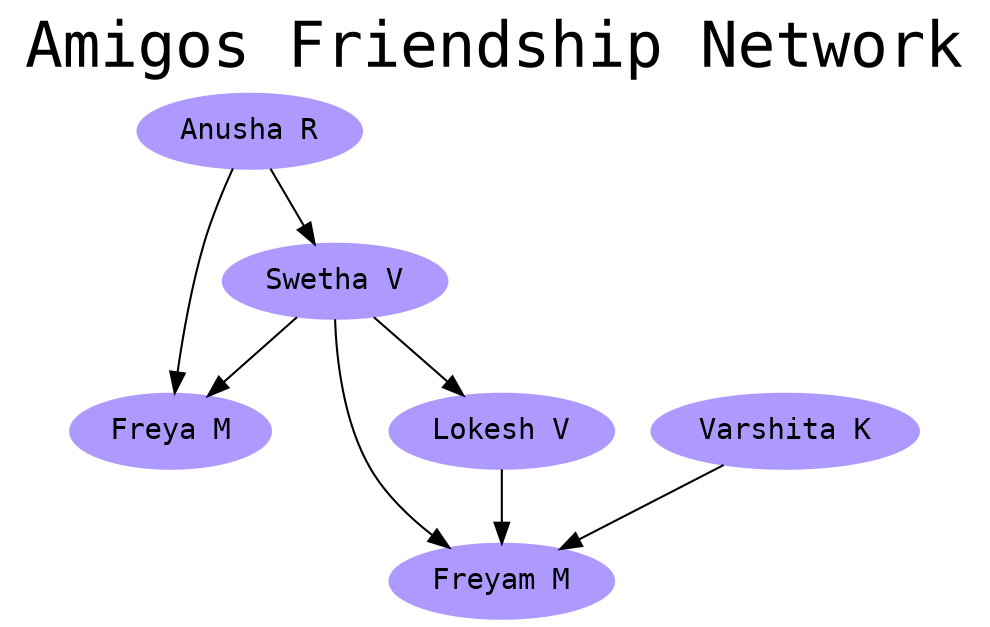 digraph FriendNetwork {
	node [fontname="Consolas", shape=oval, style=filled, color=".7 .4 1.0"];
	label = "Amigos Friendship Network";
	labelloc = "t";
	fontsize  = 30;
	fontname  = "Consolas";

	"Freyam M"
	"Freya M"
	"Lokesh V"	"Lokesh V" -> "Freyam M"

	"Varshita K"	"Varshita K" -> "Freyam M"

	"Swetha V"	"Swetha V" -> "Freyam M"
	"Swetha V" -> "Freya M"
	"Swetha V" -> "Lokesh V"

	"Anusha R"	"Anusha R" -> "Freya M"
	"Anusha R" -> "Swetha V"

}